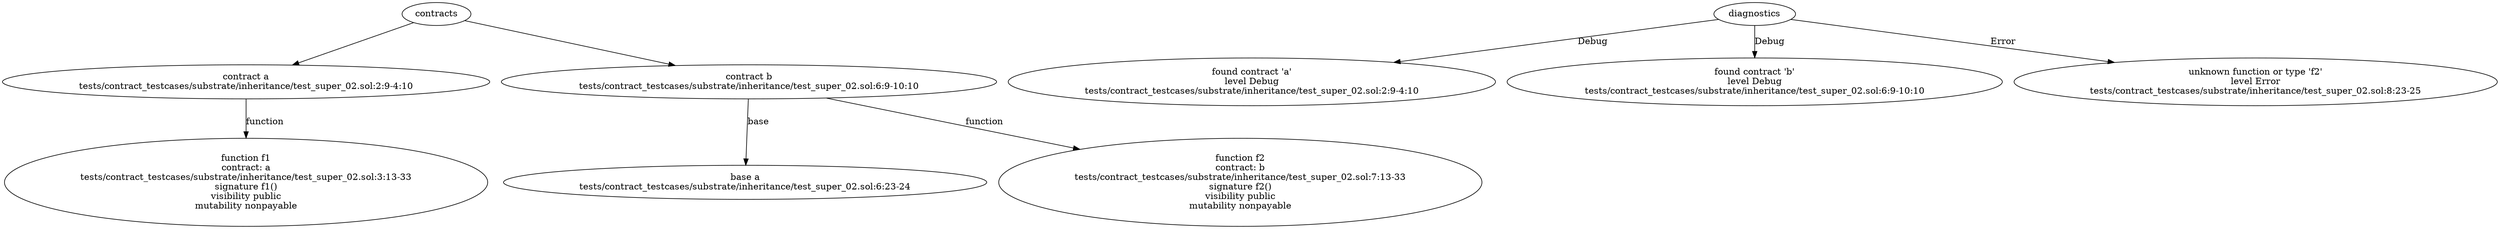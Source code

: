 strict digraph "tests/contract_testcases/substrate/inheritance/test_super_02.sol" {
	contract [label="contract a\ntests/contract_testcases/substrate/inheritance/test_super_02.sol:2:9-4:10"]
	f1 [label="function f1\ncontract: a\ntests/contract_testcases/substrate/inheritance/test_super_02.sol:3:13-33\nsignature f1()\nvisibility public\nmutability nonpayable"]
	contract_3 [label="contract b\ntests/contract_testcases/substrate/inheritance/test_super_02.sol:6:9-10:10"]
	base [label="base a\ntests/contract_testcases/substrate/inheritance/test_super_02.sol:6:23-24"]
	f2 [label="function f2\ncontract: b\ntests/contract_testcases/substrate/inheritance/test_super_02.sol:7:13-33\nsignature f2()\nvisibility public\nmutability nonpayable"]
	diagnostic [label="found contract 'a'\nlevel Debug\ntests/contract_testcases/substrate/inheritance/test_super_02.sol:2:9-4:10"]
	diagnostic_8 [label="found contract 'b'\nlevel Debug\ntests/contract_testcases/substrate/inheritance/test_super_02.sol:6:9-10:10"]
	diagnostic_9 [label="unknown function or type 'f2'\nlevel Error\ntests/contract_testcases/substrate/inheritance/test_super_02.sol:8:23-25"]
	contracts -> contract
	contract -> f1 [label="function"]
	contracts -> contract_3
	contract_3 -> base [label="base"]
	contract_3 -> f2 [label="function"]
	diagnostics -> diagnostic [label="Debug"]
	diagnostics -> diagnostic_8 [label="Debug"]
	diagnostics -> diagnostic_9 [label="Error"]
}
